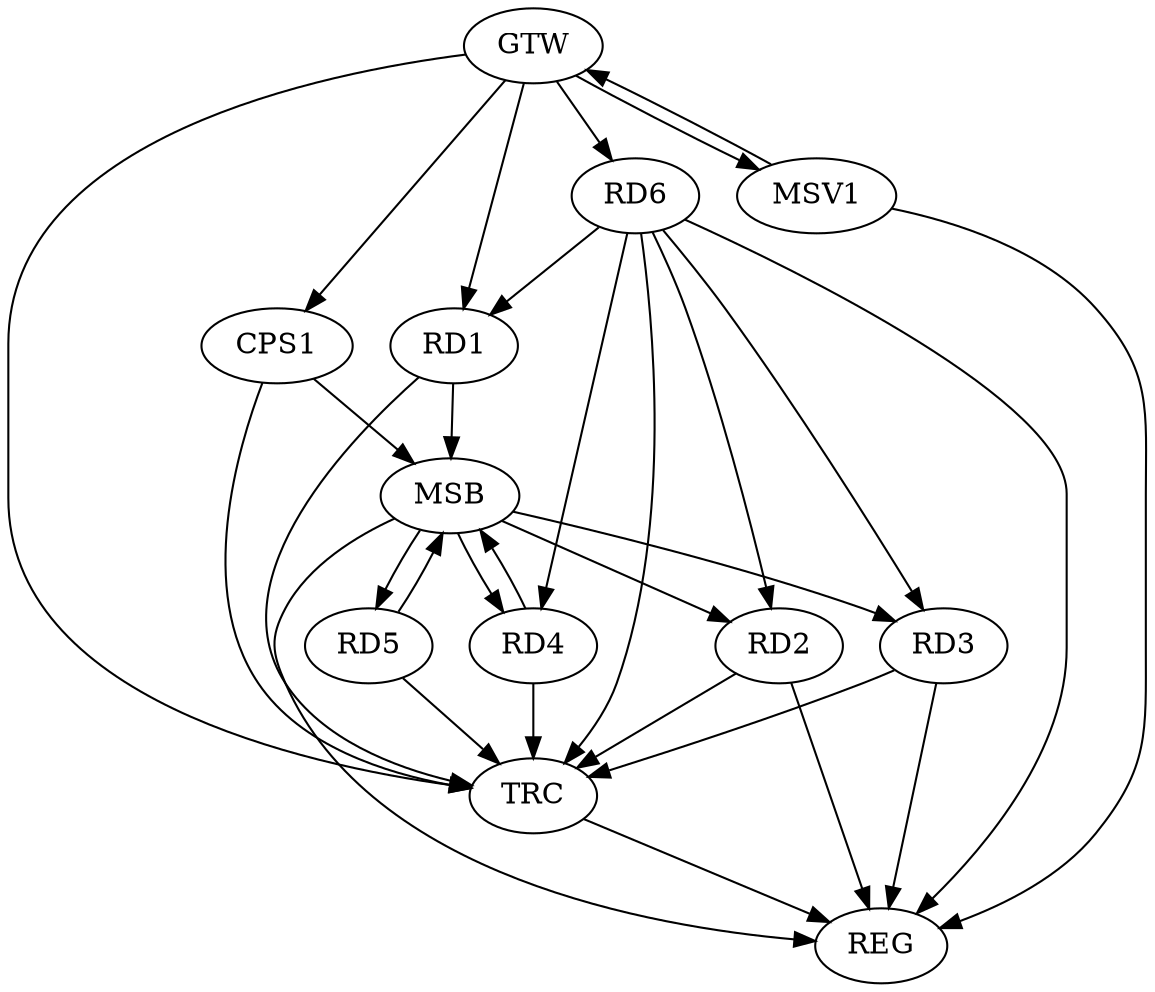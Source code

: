 strict digraph G {
  RD1 [ label="RD1" ];
  RD2 [ label="RD2" ];
  RD3 [ label="RD3" ];
  RD4 [ label="RD4" ];
  RD5 [ label="RD5" ];
  RD6 [ label="RD6" ];
  CPS1 [ label="CPS1" ];
  GTW [ label="GTW" ];
  REG [ label="REG" ];
  MSB [ label="MSB" ];
  TRC [ label="TRC" ];
  MSV1 [ label="MSV1" ];
  RD6 -> RD2;
  GTW -> RD1;
  GTW -> RD6;
  GTW -> CPS1;
  RD2 -> REG;
  RD3 -> REG;
  RD1 -> MSB;
  MSB -> RD2;
  MSB -> REG;
  RD4 -> MSB;
  RD5 -> MSB;
  CPS1 -> MSB;
  MSB -> RD3;
  MSB -> RD4;
  MSB -> RD5;
  RD1 -> TRC;
  RD2 -> TRC;
  RD3 -> TRC;
  RD4 -> TRC;
  RD5 -> TRC;
  RD6 -> TRC;
  CPS1 -> TRC;
  GTW -> TRC;
  TRC -> REG;
  RD6 -> REG;
  RD6 -> RD4;
  RD6 -> RD3;
  RD6 -> RD1;
  MSV1 -> GTW;
  GTW -> MSV1;
  MSV1 -> REG;
}
